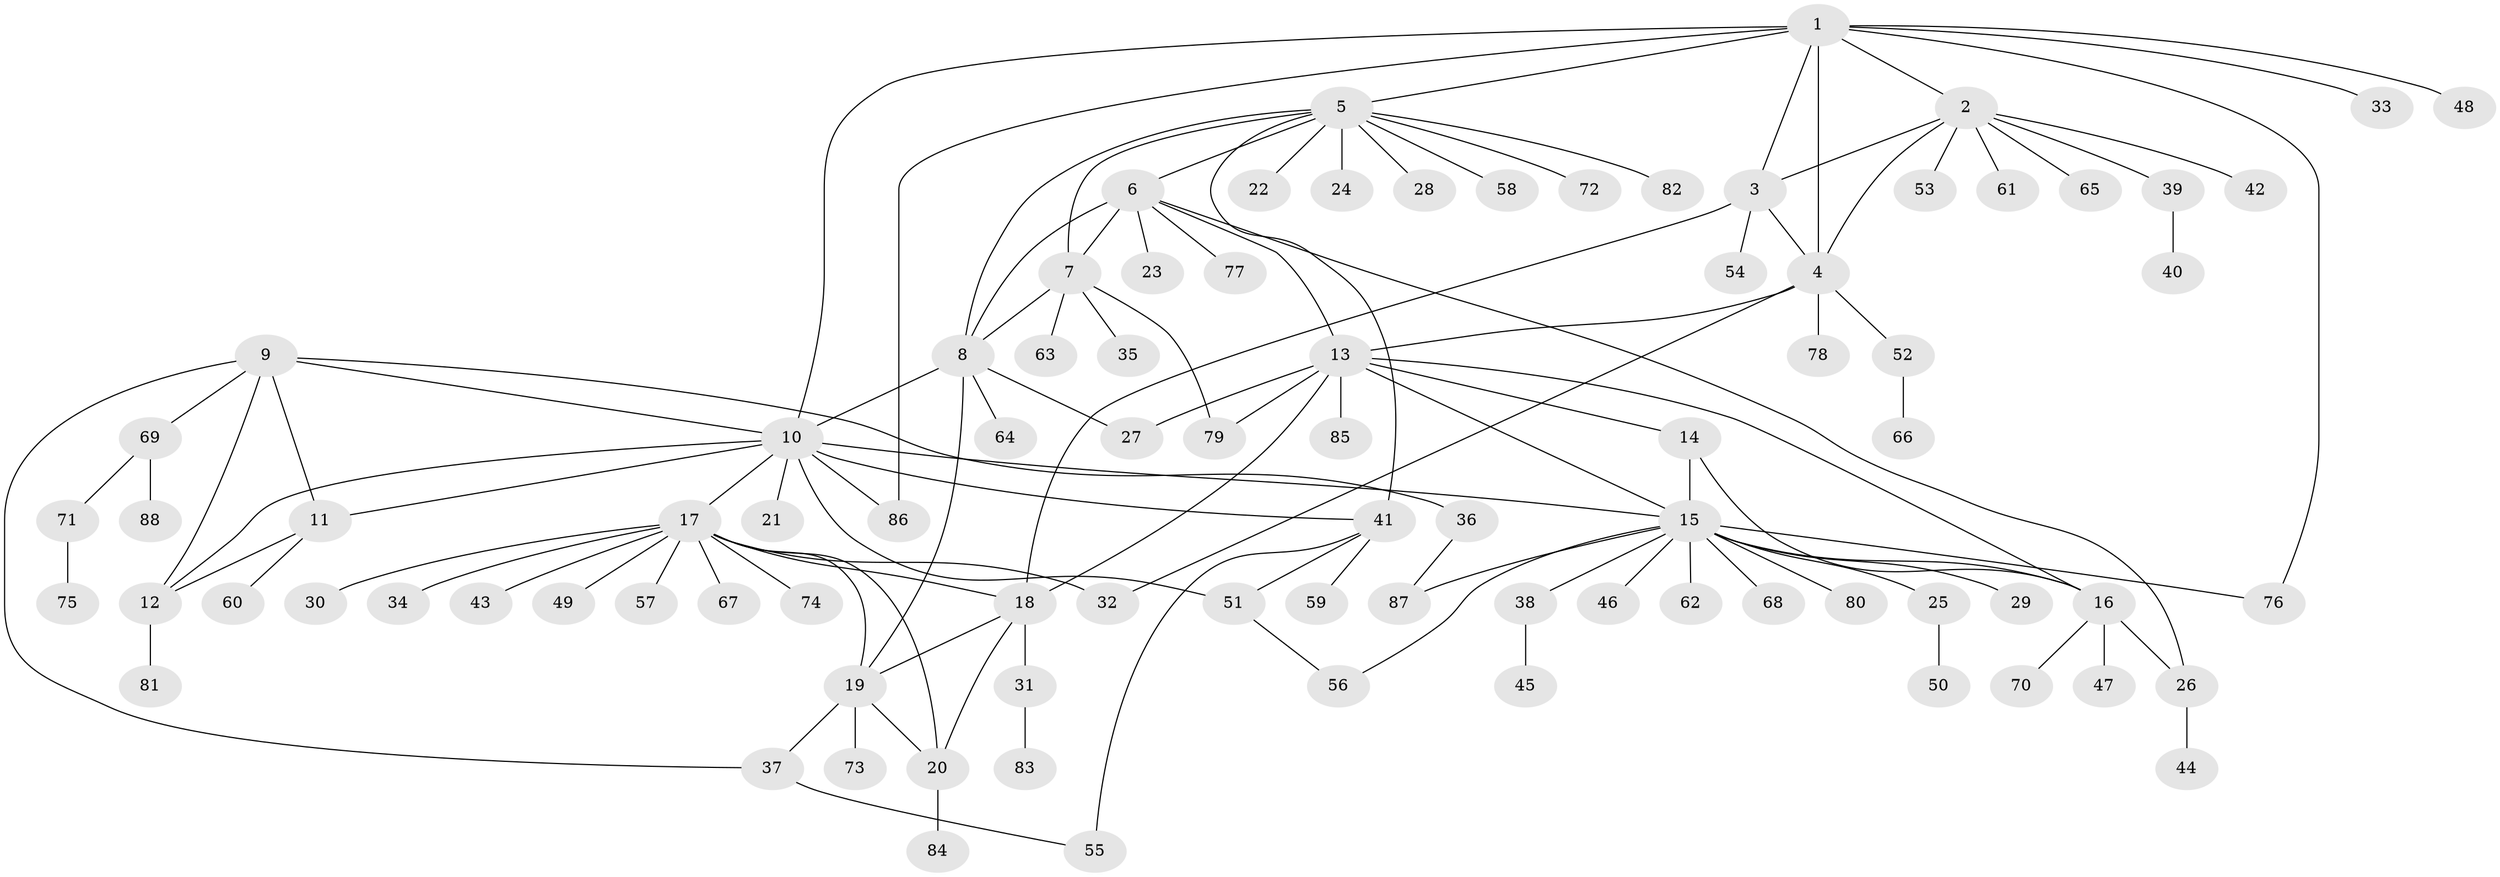 // coarse degree distribution, {7: 0.04918032786885246, 8: 0.01639344262295082, 3: 0.01639344262295082, 4: 0.01639344262295082, 11: 0.03278688524590164, 1: 0.7540983606557377, 13: 0.01639344262295082, 2: 0.06557377049180328, 5: 0.01639344262295082, 16: 0.01639344262295082}
// Generated by graph-tools (version 1.1) at 2025/59/03/04/25 21:59:10]
// undirected, 88 vertices, 120 edges
graph export_dot {
graph [start="1"]
  node [color=gray90,style=filled];
  1;
  2;
  3;
  4;
  5;
  6;
  7;
  8;
  9;
  10;
  11;
  12;
  13;
  14;
  15;
  16;
  17;
  18;
  19;
  20;
  21;
  22;
  23;
  24;
  25;
  26;
  27;
  28;
  29;
  30;
  31;
  32;
  33;
  34;
  35;
  36;
  37;
  38;
  39;
  40;
  41;
  42;
  43;
  44;
  45;
  46;
  47;
  48;
  49;
  50;
  51;
  52;
  53;
  54;
  55;
  56;
  57;
  58;
  59;
  60;
  61;
  62;
  63;
  64;
  65;
  66;
  67;
  68;
  69;
  70;
  71;
  72;
  73;
  74;
  75;
  76;
  77;
  78;
  79;
  80;
  81;
  82;
  83;
  84;
  85;
  86;
  87;
  88;
  1 -- 2;
  1 -- 3;
  1 -- 4;
  1 -- 5;
  1 -- 10;
  1 -- 33;
  1 -- 48;
  1 -- 76;
  1 -- 86;
  2 -- 3;
  2 -- 4;
  2 -- 39;
  2 -- 42;
  2 -- 53;
  2 -- 61;
  2 -- 65;
  3 -- 4;
  3 -- 18;
  3 -- 54;
  4 -- 13;
  4 -- 32;
  4 -- 52;
  4 -- 78;
  5 -- 6;
  5 -- 7;
  5 -- 8;
  5 -- 22;
  5 -- 24;
  5 -- 28;
  5 -- 41;
  5 -- 58;
  5 -- 72;
  5 -- 82;
  6 -- 7;
  6 -- 8;
  6 -- 13;
  6 -- 23;
  6 -- 26;
  6 -- 77;
  7 -- 8;
  7 -- 35;
  7 -- 63;
  7 -- 79;
  8 -- 10;
  8 -- 19;
  8 -- 27;
  8 -- 64;
  9 -- 10;
  9 -- 11;
  9 -- 12;
  9 -- 36;
  9 -- 37;
  9 -- 69;
  10 -- 11;
  10 -- 12;
  10 -- 15;
  10 -- 17;
  10 -- 21;
  10 -- 41;
  10 -- 51;
  10 -- 86;
  11 -- 12;
  11 -- 60;
  12 -- 81;
  13 -- 14;
  13 -- 15;
  13 -- 16;
  13 -- 18;
  13 -- 27;
  13 -- 79;
  13 -- 85;
  14 -- 15;
  14 -- 16;
  15 -- 16;
  15 -- 25;
  15 -- 29;
  15 -- 38;
  15 -- 46;
  15 -- 56;
  15 -- 62;
  15 -- 68;
  15 -- 76;
  15 -- 80;
  15 -- 87;
  16 -- 26;
  16 -- 47;
  16 -- 70;
  17 -- 18;
  17 -- 19;
  17 -- 20;
  17 -- 30;
  17 -- 32;
  17 -- 34;
  17 -- 43;
  17 -- 49;
  17 -- 57;
  17 -- 67;
  17 -- 74;
  18 -- 19;
  18 -- 20;
  18 -- 31;
  19 -- 20;
  19 -- 37;
  19 -- 73;
  20 -- 84;
  25 -- 50;
  26 -- 44;
  31 -- 83;
  36 -- 87;
  37 -- 55;
  38 -- 45;
  39 -- 40;
  41 -- 51;
  41 -- 55;
  41 -- 59;
  51 -- 56;
  52 -- 66;
  69 -- 71;
  69 -- 88;
  71 -- 75;
}
